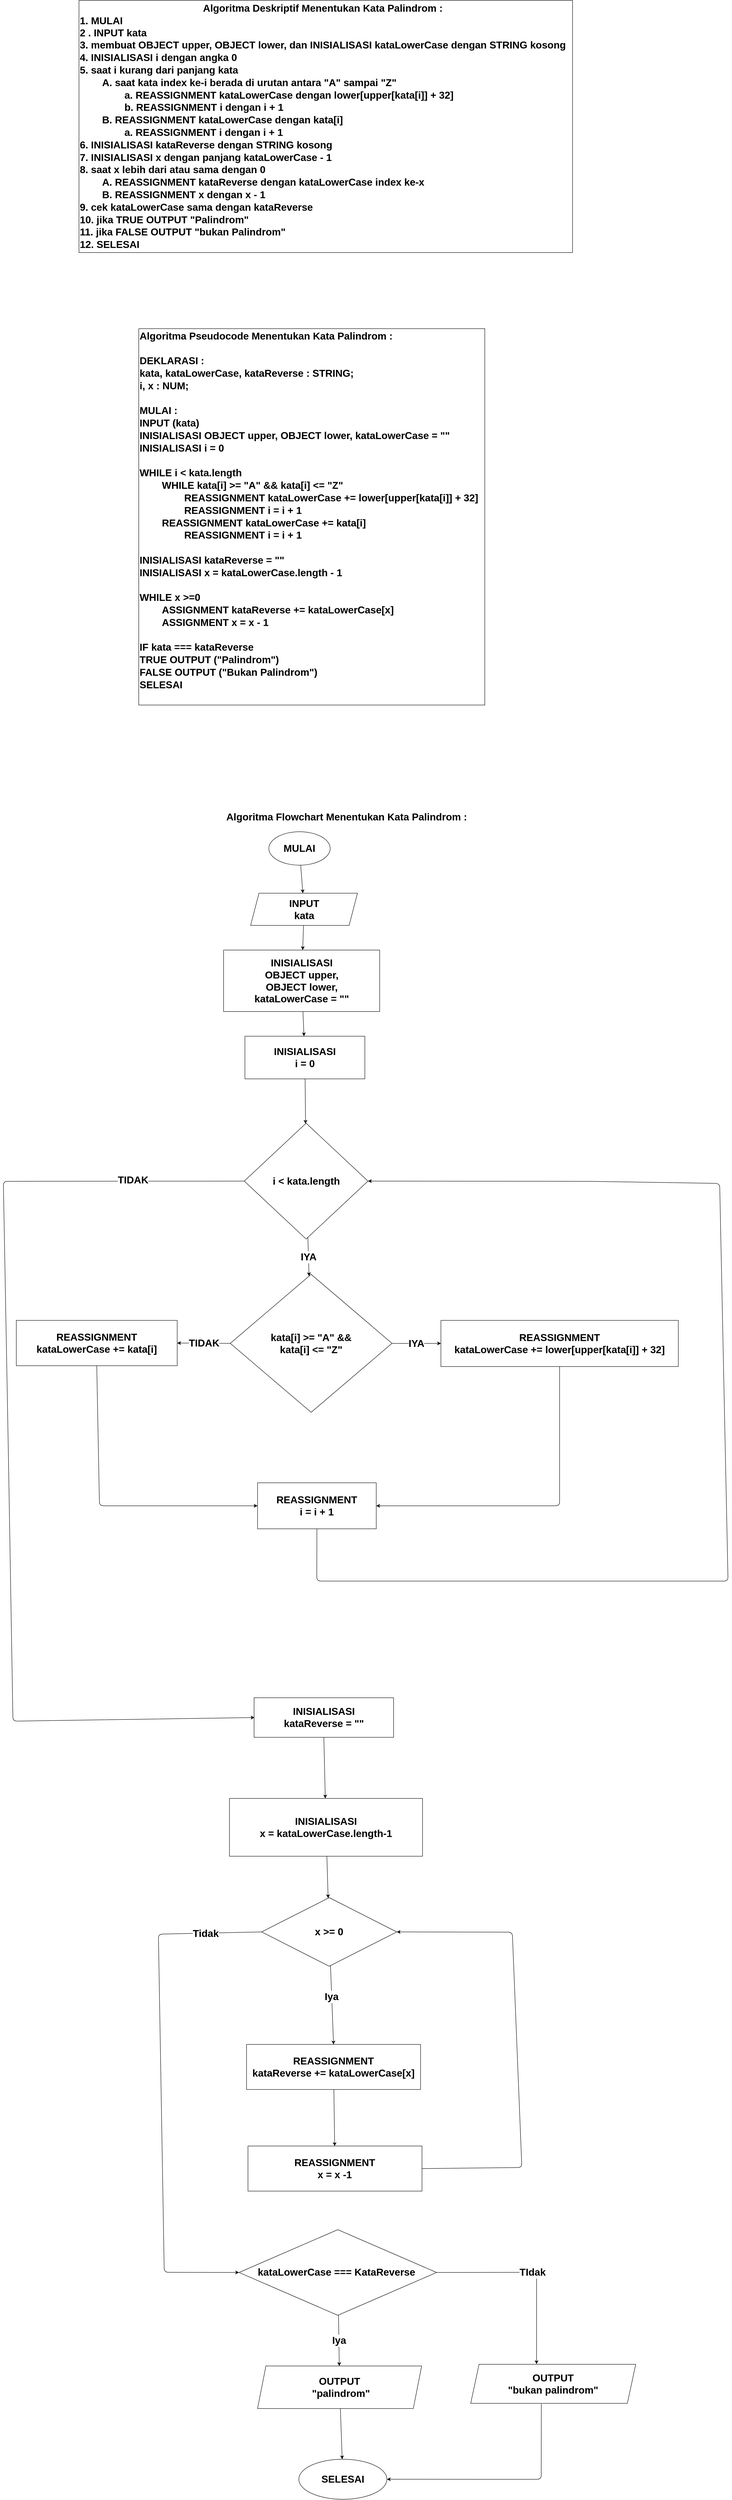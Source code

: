 <mxfile>
    <diagram id="5AIU2sZw3UCtWIpm7gQh" name="Palindrom">
        <mxGraphModel dx="5088" dy="-12" grid="0" gridSize="10" guides="1" tooltips="1" connect="1" arrows="1" fold="1" page="1" pageScale="1" pageWidth="850" pageHeight="1100" math="0" shadow="0">
            <root>
                <mxCell id="0"/>
                <mxCell id="1" parent="0"/>
                <mxCell id="2" value="&lt;div style=&quot;text-align: center; font-size: 24px;&quot;&gt;&lt;span style=&quot;font-family: Helvetica; background-color: initial; font-size: 24px;&quot;&gt;&lt;font style=&quot;font-size: 24px;&quot;&gt;Algoritma Deskriptif Menentukan Kata Palindrom :&lt;/font&gt;&lt;/span&gt;&lt;/div&gt;&lt;font style=&quot;font-size: 24px;&quot;&gt;&lt;span style=&quot;font-size: 24px;&quot;&gt;&lt;font style=&quot;font-size: 24px;&quot; face=&quot;Helvetica&quot;&gt;&lt;div style=&quot;font-size: 24px;&quot;&gt;&lt;span style=&quot;background-color: initial; font-size: 24px;&quot;&gt;1. &lt;font style=&quot;font-size: 24px;&quot;&gt;MULAI&lt;/font&gt;&lt;/span&gt;&lt;/div&gt;&lt;/font&gt;&lt;font style=&quot;font-size: 24px;&quot; face=&quot;Helvetica&quot;&gt;2 . INPUT kata&lt;br&gt;&lt;/font&gt;&lt;/span&gt;&lt;/font&gt;&lt;font style=&quot;font-size: 24px;&quot; face=&quot;Helvetica&quot;&gt;3. membuat OBJECT upper, OBJECT lower, dan INISIALISASI kataLowerCase dengan STRING kosong&lt;br&gt;4. INISIALISASI i dengan angka 0&lt;br&gt;5. saat i kurang dari panjang kata&lt;br&gt;&lt;span style=&quot;&quot;&gt;&#9;&lt;/span&gt;&lt;span style=&quot;white-space: pre;&quot;&gt;&#9;&lt;/span&gt;A. saat kata index ke-i berada di urutan antara &quot;A&quot; sampai &quot;Z&quot;&lt;br&gt;&lt;span style=&quot;&quot;&gt;&#9;&lt;/span&gt;&lt;span style=&quot;&quot;&gt;&#9;&lt;/span&gt;&lt;span style=&quot;white-space: pre;&quot;&gt;&#9;&lt;/span&gt;&lt;span style=&quot;white-space: pre;&quot;&gt;&#9;&lt;/span&gt;a. REASSIGNMENT kataLowerCase dengan lower[upper[kata[i]] + 32]&lt;br&gt;&lt;span style=&quot;&quot;&gt;&#9;&lt;/span&gt;&lt;span style=&quot;&quot;&gt;&#9;&lt;/span&gt;&lt;span style=&quot;white-space: pre;&quot;&gt;&#9;&lt;/span&gt;&lt;span style=&quot;white-space: pre;&quot;&gt;&#9;&lt;/span&gt;b. REASSIGNMENT i dengan i + 1&lt;br&gt;&lt;span style=&quot;&quot;&gt;&#9;&lt;/span&gt;&lt;span style=&quot;white-space: pre;&quot;&gt;&#9;&lt;/span&gt;B. REASSIGNMENT kataLowerCase dengan kata[i]&lt;br&gt;&lt;span style=&quot;&quot;&gt;&#9;&lt;/span&gt;&lt;span style=&quot;&quot;&gt;&#9;&lt;/span&gt;&lt;span style=&quot;white-space: pre;&quot;&gt;&#9;&lt;/span&gt;&lt;span style=&quot;white-space: pre;&quot;&gt;&#9;&lt;/span&gt;a. REASSIGNMENT i dengan i + 1&lt;br&gt;6. INISIALISASI kataReverse dengan STRING kosong&lt;br&gt;7. INISIALISASI x dengan panjang kataLowerCase - 1&lt;br&gt;8. saat x lebih dari atau sama dengan 0&lt;br&gt;&lt;span style=&quot;white-space: pre;&quot;&gt;&#9;&lt;/span&gt;A. REASSIGNMENT kataReverse dengan kataLowerCase index ke-x&lt;br&gt;&lt;span style=&quot;white-space: pre;&quot;&gt;&#9;&lt;/span&gt;B. REASSIGNMENT x dengan x - 1&lt;br&gt;9. cek kataLowerCase sama dengan kataReverse&lt;br&gt;10. jika TRUE OUTPUT &quot;Palindrom&quot;&lt;br&gt;11. jika FALSE OUTPUT &quot;bukan Palindrom&quot;&lt;br&gt;12. SELESAI&lt;br style=&quot;font-size: 24px;&quot;&gt;&lt;/font&gt;" style="text;html=1;align=left;verticalAlign=middle;resizable=0;points=[];autosize=1;strokeColor=default;fillColor=none;fontSize=24;fontFamily=Architects Daughter;hachureGap=4;fontSource=https%3A%2F%2Ffonts.googleapis.com%2Fcss%3Ffamily%3DArchitects%2BDaughter;fontStyle=1" parent="1" vertex="1">
                    <mxGeometry x="422" y="2443" width="1181" height="603" as="geometry"/>
                </mxCell>
                <mxCell id="4" value="&lt;font style=&quot;font-size: 24px;&quot;&gt;&lt;span style=&quot;font-size: 24px;&quot;&gt;&lt;font style=&quot;font-size: 24px;&quot; face=&quot;Helvetica&quot;&gt;Algoritma Pseudocode Menentukan Kata Palindrom :&lt;br style=&quot;font-size: 24px;&quot;&gt;&lt;br style=&quot;font-size: 24px;&quot;&gt;DEKLARASI :&lt;br style=&quot;font-size: 24px;&quot;&gt;&#9;kata, kataLowerCase, kataReverse : STRING;&lt;br style=&quot;font-size: 24px;&quot;&gt;i, x : NUM;&lt;br style=&quot;font-size: 24px;&quot;&gt;&lt;br style=&quot;font-size: 24px;&quot;&gt;MULAI :&lt;br style=&quot;font-size: 24px;&quot;&gt;&#9;&lt;span style=&quot;font-size: 24px;&quot;&gt;&#9;&lt;/span&gt;INPUT (kata)&lt;br&gt;&lt;span style=&quot;&quot;&gt;&#9;&lt;/span&gt;INISIALISASI OBJECT upper, OBJECT lower, kataLowerCase = &quot;&quot;&lt;br&gt;&lt;span style=&quot;&quot;&gt;&#9;&lt;/span&gt;INISIALISASI i = 0&lt;br&gt;&lt;br&gt;&lt;span style=&quot;&quot;&gt;&#9;&lt;/span&gt;WHILE i &amp;lt; kata.length&lt;br&gt;&lt;span style=&quot;&quot;&gt;&#9;&lt;/span&gt;&lt;span style=&quot;&quot;&gt;&#9;&lt;/span&gt;&lt;span style=&quot;white-space: pre;&quot;&gt;&#9;&lt;/span&gt;WHILE kata[i] &amp;gt;= &quot;A&quot; &amp;amp;&amp;amp; kata[i] &amp;lt;= &quot;Z&quot;&lt;br&gt;&lt;span style=&quot;&quot;&gt;&#9;&lt;/span&gt;&lt;span style=&quot;&quot;&gt;&#9;&lt;/span&gt;&lt;span style=&quot;&quot;&gt;&#9;&lt;/span&gt;&lt;span style=&quot;white-space: pre;&quot;&gt;&#9;&lt;/span&gt;&lt;span style=&quot;white-space: pre;&quot;&gt;&#9;&lt;/span&gt;REASSIGNMENT kataLowerCase += lower[upper[kata[i]] + 32]&lt;br&gt;&lt;span style=&quot;&quot;&gt;&#9;&lt;/span&gt;&lt;span style=&quot;&quot;&gt;&#9;&lt;/span&gt;&lt;span style=&quot;&quot;&gt;&#9;&lt;/span&gt;&lt;span style=&quot;white-space: pre;&quot;&gt;&#9;&lt;/span&gt;&lt;span style=&quot;white-space: pre;&quot;&gt;&#9;&lt;/span&gt;REASSIGNMENT i = i + 1&lt;br&gt;&lt;span style=&quot;&quot;&gt;&#9;&lt;/span&gt;&lt;span style=&quot;&quot;&gt;&#9;&lt;/span&gt;&lt;span style=&quot;white-space: pre;&quot;&gt;&#9;&lt;/span&gt;REASSIGNMENT kataLowerCase += kata[i]&lt;br&gt;&lt;span style=&quot;white-space: pre;&quot;&gt;&#9;&lt;/span&gt;&lt;span style=&quot;white-space: pre;&quot;&gt;&#9;&lt;/span&gt;REASSIGNMENT i = i + 1&lt;br&gt;&lt;br style=&quot;font-size: 24px;&quot;&gt;&lt;span style=&quot;font-size: 24px;&quot;&gt;&#9;&lt;/span&gt;INISIALISASI kataReverse = &quot;&quot;&lt;br style=&quot;font-size: 24px;&quot;&gt;&lt;span style=&quot;font-size: 24px;&quot;&gt;&#9;&lt;/span&gt;INISIALISASI x = kataLowerCase.length - 1&lt;br style=&quot;font-size: 24px;&quot;&gt;&lt;br style=&quot;font-size: 24px;&quot;&gt;&#9;&lt;span style=&quot;font-size: 24px;&quot;&gt;&#9;&lt;/span&gt;WHILE&amp;nbsp;x &amp;gt;=0&lt;br style=&quot;font-size: 24px;&quot;&gt;&lt;/font&gt;&lt;span style=&quot;font-family: Helvetica; font-size: 24px;&quot;&gt;&lt;span style=&quot;white-space: pre;&quot;&gt;&#9;&lt;/span&gt;ASSIGNMENT kataReverse +=&amp;nbsp;&lt;/span&gt;&lt;/span&gt;&lt;span style=&quot;font-family: Helvetica;&quot;&gt;kataLowerCase&lt;/span&gt;&lt;span style=&quot;font-size: 24px;&quot;&gt;&lt;span style=&quot;font-family: Helvetica; font-size: 24px;&quot;&gt;[x]&lt;br&gt;&lt;/span&gt;&lt;span style=&quot;font-family: Helvetica; font-size: 24px;&quot;&gt;&lt;span style=&quot;white-space: pre;&quot;&gt;&#9;&lt;/span&gt;ASSIGNMENT x = x - 1&lt;br style=&quot;font-size: 24px;&quot;&gt;&lt;/span&gt;&lt;/span&gt;&lt;/font&gt;&lt;font style=&quot;font-size: 24px;&quot; face=&quot;Helvetica&quot;&gt;&lt;font style=&quot;font-size: 24px;&quot;&gt;&lt;span style=&quot;font-size: 24px;&quot;&gt;&lt;br style=&quot;font-size: 24px;&quot;&gt;&lt;span style=&quot;font-size: 24px;&quot;&gt;&#9;&lt;/span&gt;IF kata === kataReverse&lt;br style=&quot;font-size: 24px;&quot;&gt;&lt;span style=&quot;font-size: 24px;&quot;&gt;&#9;&lt;/span&gt;TRUE&amp;nbsp;OUTPUT (&quot;Palindrom&quot;)&lt;br style=&quot;font-size: 24px;&quot;&gt;&lt;span style=&quot;font-size: 24px;&quot;&gt;&#9;&lt;/span&gt;FALSE OUTPUT (&quot;Bukan Palindrom&quot;)&lt;br style=&quot;font-size: 24px;&quot;&gt;SELESAI&lt;br style=&quot;font-size: 24px;&quot;&gt;&lt;/span&gt;&lt;/font&gt;&lt;span style=&quot;font-size: 24px;&quot;&gt;&#9;&lt;/span&gt;&lt;br style=&quot;font-size: 24px;&quot;&gt;&lt;/font&gt;" style="text;html=1;align=left;verticalAlign=middle;resizable=0;points=[];autosize=1;strokeColor=default;fillColor=none;fontSize=24;fontFamily=Architects Daughter;hachureGap=4;fontSource=https%3A%2F%2Ffonts.googleapis.com%2Fcss%3Ffamily%3DArchitects%2BDaughter;fontStyle=1" parent="1" vertex="1">
                    <mxGeometry x="565" y="3228" width="828" height="900" as="geometry"/>
                </mxCell>
                <mxCell id="97" value="" style="group" vertex="1" connectable="0" parent="1">
                    <mxGeometry x="241" y="4375" width="1734" height="4043.82" as="geometry"/>
                </mxCell>
                <mxCell id="5" value="&lt;span style=&quot;font-size: 24px;&quot;&gt;Algoritma Flowchart Menentukan Kata Palindrom :&lt;/span&gt;" style="text;html=1;align=center;verticalAlign=middle;resizable=0;points=[];autosize=1;strokeColor=none;fillColor=none;fontSize=24;fontFamily=Helvetica;hachureGap=4;fontSource=https%3A%2F%2Ffonts.googleapis.com%2Fcss%3Ffamily%3DArchitects%2BDaughter;fontStyle=1;container=0;" parent="97" vertex="1">
                    <mxGeometry x="524.27" width="594" height="41" as="geometry"/>
                </mxCell>
                <mxCell id="6" value="MULAI" style="ellipse;whiteSpace=wrap;html=1;hachureGap=4;fontFamily=Helvetica;fontSize=24;strokeColor=default;fontStyle=1;container=0;" parent="97" vertex="1">
                    <mxGeometry x="635.294" y="56" width="146.821" height="80" as="geometry"/>
                </mxCell>
                <mxCell id="10" value="INPUT&lt;br&gt;kata" style="shape=parallelogram;perimeter=parallelogramPerimeter;whiteSpace=wrap;html=1;fixedSize=1;hachureGap=4;fontFamily=Helvetica;fontSize=24;strokeColor=default;fontStyle=1;container=0;" parent="97" vertex="1">
                    <mxGeometry x="591.656" y="203" width="255.714" height="77" as="geometry"/>
                </mxCell>
                <mxCell id="38" value="" style="edgeStyle=none;hachureGap=4;html=1;fontFamily=Helvetica;fontSize=24;fontStyle=1" parent="97" source="6" target="10" edge="1">
                    <mxGeometry relative="1" as="geometry"/>
                </mxCell>
                <mxCell id="75" value="INISIALISASI&lt;br style=&quot;font-size: 24px;&quot;&gt;OBJECT upper,&lt;br style=&quot;font-size: 24px;&quot;&gt;OBJECT lower,&lt;br style=&quot;font-size: 24px;&quot;&gt;kataLowerCase&amp;nbsp;= &quot;&quot;" style="rounded=0;whiteSpace=wrap;html=1;fontSize=24;fontStyle=1;container=0;" vertex="1" parent="97">
                    <mxGeometry x="527" y="339" width="373.5" height="147" as="geometry"/>
                </mxCell>
                <mxCell id="78" value="" style="edgeStyle=none;html=1;fontSize=24;fontStyle=1" edge="1" parent="97" source="10" target="75">
                    <mxGeometry relative="1" as="geometry"/>
                </mxCell>
                <mxCell id="76" value="INISIALISASI&lt;br style=&quot;font-size: 24px;&quot;&gt;i = 0" style="rounded=0;whiteSpace=wrap;html=1;fontSize=24;fontStyle=1;container=0;" vertex="1" parent="97">
                    <mxGeometry x="578.03" y="545" width="287" height="102" as="geometry"/>
                </mxCell>
                <mxCell id="79" value="" style="edgeStyle=none;html=1;fontSize=24;fontStyle=1" edge="1" parent="97" source="75" target="76">
                    <mxGeometry relative="1" as="geometry"/>
                </mxCell>
                <mxCell id="80" value="i &amp;lt; kata.length" style="rhombus;whiteSpace=wrap;html=1;fontSize=24;fontStyle=1;container=0;" vertex="1" parent="97">
                    <mxGeometry x="576.5" y="753" width="295.97" height="277" as="geometry"/>
                </mxCell>
                <mxCell id="81" value="" style="edgeStyle=none;html=1;fontSize=24;fontStyle=1" edge="1" parent="97" source="76" target="80">
                    <mxGeometry relative="1" as="geometry"/>
                </mxCell>
                <mxCell id="82" value="kata[i] &amp;gt;= &quot;A&quot; &amp;amp;&amp;amp;&lt;br&gt;kata[i] &amp;lt;= &quot;Z&quot;" style="rhombus;whiteSpace=wrap;html=1;fontSize=24;fontStyle=1;container=0;" vertex="1" parent="97">
                    <mxGeometry x="543" y="1114.5" width="386.97" height="330" as="geometry"/>
                </mxCell>
                <mxCell id="83" value="IYA" style="edgeStyle=none;html=1;fontSize=24;fontStyle=1" edge="1" parent="97" source="80" target="82">
                    <mxGeometry relative="1" as="geometry"/>
                </mxCell>
                <mxCell id="84" value="REASSIGNMENT&lt;br style=&quot;font-size: 24px;&quot;&gt;kataLowerCase += lower[upper[kata[i]] + 32]" style="rounded=0;whiteSpace=wrap;html=1;fontSize=24;fontStyle=1;container=0;" vertex="1" parent="97">
                    <mxGeometry x="1047" y="1224.5" width="568" height="110.5" as="geometry"/>
                </mxCell>
                <mxCell id="85" value="IYA" style="edgeStyle=none;html=1;fontSize=24;fontStyle=1" edge="1" parent="97" source="82" target="84">
                    <mxGeometry relative="1" as="geometry"/>
                </mxCell>
                <mxCell id="86" value="REASSIGNMENT&lt;br style=&quot;font-size: 24px;&quot;&gt;kataLowerCase&amp;nbsp;+= kata[i]" style="rounded=0;whiteSpace=wrap;html=1;fontSize=24;fontStyle=1;container=0;" vertex="1" parent="97">
                    <mxGeometry x="31" y="1224.5" width="385" height="108.5" as="geometry"/>
                </mxCell>
                <mxCell id="87" value="TIDAK" style="edgeStyle=none;html=1;exitX=0;exitY=0.5;exitDx=0;exitDy=0;entryX=1;entryY=0.5;entryDx=0;entryDy=0;fontSize=24;fontStyle=1" edge="1" parent="97" source="82" target="86">
                    <mxGeometry relative="1" as="geometry">
                        <mxPoint x="402.818" y="1273.727" as="targetPoint"/>
                    </mxGeometry>
                </mxCell>
                <mxCell id="91" style="edgeStyle=none;html=1;exitX=0.5;exitY=1;exitDx=0;exitDy=0;entryX=1;entryY=0.5;entryDx=0;entryDy=0;fontSize=24;fontStyle=1" edge="1" parent="97" source="88" target="80">
                    <mxGeometry relative="1" as="geometry">
                        <Array as="points">
                            <mxPoint x="750" y="1848"/>
                            <mxPoint x="1734" y="1848"/>
                            <mxPoint x="1714" y="897"/>
                            <mxPoint x="1396" y="892"/>
                        </Array>
                    </mxGeometry>
                </mxCell>
                <mxCell id="88" value="REASSIGNMENT&lt;br style=&quot;font-size: 24px;&quot;&gt;i = i + 1" style="rounded=0;whiteSpace=wrap;html=1;fontSize=24;fontStyle=1;container=0;" vertex="1" parent="97">
                    <mxGeometry x="608.28" y="1613" width="284" height="110" as="geometry"/>
                </mxCell>
                <mxCell id="90" style="edgeStyle=none;html=1;exitX=0.5;exitY=1;exitDx=0;exitDy=0;entryX=1;entryY=0.5;entryDx=0;entryDy=0;fontSize=24;fontStyle=1" edge="1" parent="97" source="84" target="88">
                    <mxGeometry relative="1" as="geometry">
                        <Array as="points">
                            <mxPoint x="1331" y="1668"/>
                        </Array>
                    </mxGeometry>
                </mxCell>
                <mxCell id="89" style="edgeStyle=none;html=1;exitX=0.5;exitY=1;exitDx=0;exitDy=0;entryX=0;entryY=0.5;entryDx=0;entryDy=0;fontSize=24;fontStyle=1" edge="1" parent="97" source="86" target="88">
                    <mxGeometry relative="1" as="geometry">
                        <Array as="points">
                            <mxPoint x="230" y="1668"/>
                        </Array>
                    </mxGeometry>
                </mxCell>
                <mxCell id="11" value="INISIALISASI&lt;br style=&quot;font-size: 24px;&quot;&gt;x = kataLowerCase.length-1" style="rounded=0;whiteSpace=wrap;html=1;hachureGap=4;fontFamily=Helvetica;fontSize=24;strokeColor=default;fontStyle=1;container=0;" parent="97" vertex="1">
                    <mxGeometry x="541" y="2367.74" width="462" height="138.26" as="geometry"/>
                </mxCell>
                <mxCell id="12" value="x &amp;gt;= 0" style="rhombus;whiteSpace=wrap;html=1;hachureGap=4;fontFamily=Helvetica;fontSize=24;strokeColor=default;fontStyle=1;container=0;" parent="97" vertex="1">
                    <mxGeometry x="618.002" y="2605.002" width="323.276" height="164.084" as="geometry"/>
                </mxCell>
                <mxCell id="23" value="" style="edgeStyle=none;hachureGap=4;html=1;fontFamily=Helvetica;fontSize=24;strokeColor=default;fontStyle=1" parent="97" source="11" target="12" edge="1">
                    <mxGeometry relative="1" as="geometry"/>
                </mxCell>
                <mxCell id="13" value="REASSIGNMENT&lt;br style=&quot;font-size: 24px;&quot;&gt;kataReverse += kataLowerCase[x]" style="rounded=0;whiteSpace=wrap;html=1;hachureGap=4;fontFamily=Helvetica;fontSize=24;strokeColor=default;fontStyle=1;container=0;" parent="97" vertex="1">
                    <mxGeometry x="581.904" y="2955.997" width="416.394" height="107.793" as="geometry"/>
                </mxCell>
                <mxCell id="36" value="" style="edgeStyle=none;hachureGap=4;html=1;fontFamily=Helvetica;fontSize=24;entryX=0.5;entryY=0;entryDx=0;entryDy=0;fontStyle=1" parent="97" source="12" target="13" edge="1">
                    <mxGeometry relative="1" as="geometry">
                        <mxPoint x="787.238" y="2849.211" as="targetPoint"/>
                    </mxGeometry>
                </mxCell>
                <mxCell id="41" value="Iya" style="edgeLabel;html=1;align=center;verticalAlign=middle;resizable=0;points=[];fontSize=24;fontFamily=Helvetica;fontStyle=1;container=0;" parent="36" vertex="1" connectable="0">
                    <mxGeometry x="-0.218" y="-1" relative="1" as="geometry">
                        <mxPoint as="offset"/>
                    </mxGeometry>
                </mxCell>
                <mxCell id="15" style="edgeStyle=none;hachureGap=4;html=1;entryX=1;entryY=0.5;entryDx=0;entryDy=0;fontFamily=Helvetica;fontSize=24;exitX=1;exitY=0.5;exitDx=0;exitDy=0;strokeColor=default;fontStyle=1" parent="97" source="14" target="12" edge="1">
                    <mxGeometry relative="1" as="geometry">
                        <Array as="points">
                            <mxPoint x="1240.683" y="3250.44"/>
                            <mxPoint x="1217.843" y="2687.522"/>
                        </Array>
                    </mxGeometry>
                </mxCell>
                <mxCell id="14" value="REASSIGNMENT&lt;br style=&quot;font-size: 24px;&quot;&gt;x = x -1" style="rounded=0;whiteSpace=wrap;html=1;hachureGap=4;fontFamily=Helvetica;fontSize=24;strokeColor=default;fontStyle=1;container=0;" parent="97" vertex="1">
                    <mxGeometry x="585.351" y="3199.003" width="416.394" height="107.793" as="geometry"/>
                </mxCell>
                <mxCell id="17" value="" style="edgeStyle=none;hachureGap=4;html=1;fontFamily=Helvetica;fontSize=24;strokeColor=default;fontStyle=1" parent="97" source="13" target="14" edge="1">
                    <mxGeometry relative="1" as="geometry"/>
                </mxCell>
                <mxCell id="24" value="kataLowerCase&amp;nbsp;=== KataReverse&amp;nbsp;" style="rhombus;whiteSpace=wrap;html=1;hachureGap=4;fontFamily=Helvetica;fontSize=24;strokeColor=default;fontStyle=1;container=0;" parent="97" vertex="1">
                    <mxGeometry x="564.003" y="3399.004" width="472.616" height="204.806" as="geometry"/>
                </mxCell>
                <mxCell id="25" style="edgeStyle=none;hachureGap=4;html=1;exitX=0;exitY=0.5;exitDx=0;exitDy=0;entryX=0;entryY=0.5;entryDx=0;entryDy=0;fontFamily=Helvetica;fontSize=24;strokeColor=default;fontStyle=1" parent="97" source="12" target="24" edge="1">
                    <mxGeometry relative="1" as="geometry">
                        <Array as="points">
                            <mxPoint x="371" y="2692.313"/>
                            <mxPoint x="385" y="3501"/>
                        </Array>
                    </mxGeometry>
                </mxCell>
                <mxCell id="35" value="&lt;font face=&quot;Helvetica&quot; style=&quot;font-size: 24px;&quot;&gt;Tidak&lt;/font&gt;" style="edgeLabel;html=1;align=center;verticalAlign=middle;resizable=0;points=[];fontSize=24;fontFamily=Architects Daughter;fontStyle=1;container=0;" parent="25" vertex="1" connectable="0">
                    <mxGeometry x="-0.783" y="1" relative="1" as="geometry">
                        <mxPoint as="offset"/>
                    </mxGeometry>
                </mxCell>
                <mxCell id="26" value="OUTPUT&lt;br style=&quot;font-size: 24px;&quot;&gt;&amp;nbsp;&quot;palindrom&quot;" style="shape=parallelogram;perimeter=parallelogramPerimeter;whiteSpace=wrap;html=1;fixedSize=1;hachureGap=4;fontFamily=Helvetica;fontSize=24;strokeColor=default;fontStyle=1;container=0;" parent="97" vertex="1">
                    <mxGeometry x="608.276" y="3725.003" width="392.675" height="101.804" as="geometry"/>
                </mxCell>
                <mxCell id="27" value="Iya" style="edgeStyle=none;hachureGap=4;html=1;fontFamily=Helvetica;fontSize=24;strokeColor=default;fontStyle=1" parent="97" source="24" target="26" edge="1">
                    <mxGeometry relative="1" as="geometry"/>
                </mxCell>
                <mxCell id="28" value="OUTPUT&lt;br style=&quot;font-size: 24px;&quot;&gt;&quot;bukan palindrom&quot;" style="shape=parallelogram;perimeter=parallelogramPerimeter;whiteSpace=wrap;html=1;fixedSize=1;hachureGap=4;fontFamily=Helvetica;fontSize=24;strokeColor=default;fontStyle=1;container=0;" parent="97" vertex="1">
                    <mxGeometry x="1118.271" y="3721.0" width="394.849" height="93.42" as="geometry"/>
                </mxCell>
                <mxCell id="29" value="TIdak" style="edgeStyle=none;hachureGap=4;html=1;fontFamily=Helvetica;fontSize=24;exitX=1;exitY=0.5;exitDx=0;exitDy=0;strokeColor=default;entryX=0.399;entryY=-0.005;entryDx=0;entryDy=0;entryPerimeter=0;fontStyle=1" parent="97" source="24" target="28" edge="1">
                    <mxGeometry relative="1" as="geometry">
                        <Array as="points">
                            <mxPoint x="1276" y="3501"/>
                        </Array>
                        <mxPoint x="1251.225" y="3706.762" as="targetPoint"/>
                    </mxGeometry>
                </mxCell>
                <mxCell id="30" value="SELESAI" style="ellipse;whiteSpace=wrap;html=1;hachureGap=4;fontFamily=Helvetica;fontSize=24;strokeColor=default;fontStyle=1;container=0;" parent="97" vertex="1">
                    <mxGeometry x="707.004" y="3948.004" width="210.832" height="95.816" as="geometry"/>
                </mxCell>
                <mxCell id="32" value="" style="edgeStyle=none;hachureGap=4;html=1;fontFamily=Helvetica;fontSize=24;strokeColor=default;fontStyle=1" parent="97" source="26" target="30" edge="1">
                    <mxGeometry relative="1" as="geometry"/>
                </mxCell>
                <mxCell id="33" style="edgeStyle=none;hachureGap=4;html=1;entryX=1;entryY=0.5;entryDx=0;entryDy=0;fontFamily=Helvetica;fontSize=24;strokeColor=default;exitX=0.428;exitY=1.013;exitDx=0;exitDy=0;exitPerimeter=0;fontStyle=1" parent="97" source="28" target="30" edge="1">
                    <mxGeometry relative="1" as="geometry">
                        <Array as="points">
                            <mxPoint x="1287" y="3996"/>
                        </Array>
                    </mxGeometry>
                </mxCell>
                <mxCell id="74" style="edgeStyle=none;hachureGap=4;html=1;exitX=0.5;exitY=1;exitDx=0;exitDy=0;fontFamily=Architects Daughter;fontSource=https%3A%2F%2Ffonts.googleapis.com%2Fcss%3Ffamily%3DArchitects%2BDaughter;fontSize=24;fontStyle=1" parent="97" source="72" target="11" edge="1">
                    <mxGeometry relative="1" as="geometry"/>
                </mxCell>
                <mxCell id="72" value="INISIALISASI&lt;br style=&quot;font-size: 24px;&quot;&gt;kataReverse = &quot;&quot;" style="rounded=0;whiteSpace=wrap;html=1;hachureGap=4;fontFamily=Helvetica;fontSize=24;strokeColor=default;fontStyle=1;container=0;" parent="97" vertex="1">
                    <mxGeometry x="599.964" y="2127" width="333.818" height="94.618" as="geometry"/>
                </mxCell>
                <mxCell id="93" style="edgeStyle=none;html=1;exitX=0;exitY=0.5;exitDx=0;exitDy=0;entryX=0.003;entryY=0.5;entryDx=0;entryDy=0;entryPerimeter=0;fontSize=24;fontStyle=1" edge="1" parent="97" source="80" target="72">
                    <mxGeometry relative="1" as="geometry">
                        <mxPoint x="522" y="2187" as="targetPoint"/>
                        <Array as="points">
                            <mxPoint y="892"/>
                            <mxPoint x="12" y="1541"/>
                            <mxPoint x="23" y="2183"/>
                        </Array>
                    </mxGeometry>
                </mxCell>
                <mxCell id="94" value="TIDAK" style="edgeLabel;html=1;align=center;verticalAlign=middle;resizable=0;points=[];fontSize=24;fontStyle=1;container=0;" vertex="1" connectable="0" parent="93">
                    <mxGeometry x="-0.782" y="-3" relative="1" as="geometry">
                        <mxPoint as="offset"/>
                    </mxGeometry>
                </mxCell>
            </root>
        </mxGraphModel>
    </diagram>
    <diagram id="BDV7IyLmSjpeVGGIrH9h" name="reverse words">
        <mxGraphModel dx="1590" dy="2884" grid="0" gridSize="10" guides="1" tooltips="1" connect="1" arrows="1" fold="1" page="1" pageScale="1" pageWidth="850" pageHeight="1100" math="0" shadow="0">
            <root>
                <mxCell id="0"/>
                <mxCell id="1" parent="0"/>
                <mxCell id="2Pl_2EvavBKf5KSTd6St-37" value="" style="group;strokeColor=default;fontStyle=1;fontSize=24;rounded=0;glass=0;shadow=0;strokeWidth=1;" parent="1" vertex="1" connectable="0">
                    <mxGeometry x="246" y="-445" width="1254" height="2569" as="geometry"/>
                </mxCell>
                <mxCell id="2Pl_2EvavBKf5KSTd6St-1" value="&lt;font face=&quot;Helvetica&quot; style=&quot;font-size: 24px;&quot;&gt;MULAI&lt;/font&gt;" style="ellipse;whiteSpace=wrap;html=1;hachureGap=4;fontFamily=Architects Daughter;fontSource=https%3A%2F%2Ffonts.googleapis.com%2Fcss%3Ffamily%3DArchitects%2BDaughter;fontSize=24;fontStyle=1" parent="2Pl_2EvavBKf5KSTd6St-37" vertex="1">
                    <mxGeometry x="823.254" y="203.36" width="202.371" height="77.823" as="geometry"/>
                </mxCell>
                <mxCell id="2Pl_2EvavBKf5KSTd6St-2" value="&lt;span style=&quot;border-color: var(--border-color); color: rgb(0, 0, 0); font-family: Helvetica; font-size: 24px; font-style: normal; font-variant-ligatures: normal; font-variant-caps: normal; letter-spacing: normal; orphans: 2; text-align: left; text-indent: 0px; text-transform: none; widows: 2; word-spacing: 0px; -webkit-text-stroke-width: 0px; background-color: rgb(251, 251, 251); text-decoration-thickness: initial; text-decoration-style: initial; text-decoration-color: initial;&quot;&gt;Algoritma Flowchart Reverse Words :&lt;br style=&quot;border-color: var(--border-color); font-size: 24px;&quot;&gt;&lt;/span&gt;" style="text;whiteSpace=wrap;html=1;fontSize=24;fontFamily=Architects Daughter;fontStyle=1;" parent="2Pl_2EvavBKf5KSTd6St-37" vertex="1">
                    <mxGeometry x="512.697" y="22.169" width="510.766" height="45.718" as="geometry"/>
                </mxCell>
                <mxCell id="rdH95LvTlfff1WgvVRj0-1" value="" style="edgeStyle=none;hachureGap=4;html=1;fontFamily=Architects Daughter;fontSource=https%3A%2F%2Ffonts.googleapis.com%2Fcss%3Ffamily%3DArchitects%2BDaughter;fontSize=24;" parent="2Pl_2EvavBKf5KSTd6St-37" source="2Pl_2EvavBKf5KSTd6St-4" target="2Pl_2EvavBKf5KSTd6St-12" edge="1">
                    <mxGeometry relative="1" as="geometry"/>
                </mxCell>
                <mxCell id="2Pl_2EvavBKf5KSTd6St-4" value="INPUT&lt;br&gt;kalimat" style="shape=parallelogram;perimeter=parallelogramPerimeter;whiteSpace=wrap;html=1;fixedSize=1;hachureGap=4;fontFamily=Helvetica;fontSize=24;fontStyle=1" parent="2Pl_2EvavBKf5KSTd6St-37" vertex="1">
                    <mxGeometry x="810.12" y="367.194" width="236.792" height="64.675" as="geometry"/>
                </mxCell>
                <mxCell id="2Pl_2EvavBKf5KSTd6St-7" value="" style="edgeStyle=none;hachureGap=4;html=1;fontFamily=Helvetica;fontSize=24;fontStyle=1" parent="2Pl_2EvavBKf5KSTd6St-37" source="2Pl_2EvavBKf5KSTd6St-1" target="2Pl_2EvavBKf5KSTd6St-4" edge="1">
                    <mxGeometry relative="1" as="geometry"/>
                </mxCell>
                <mxCell id="rdH95LvTlfff1WgvVRj0-3" value="" style="edgeStyle=none;hachureGap=4;html=1;fontFamily=Architects Daughter;fontSource=https%3A%2F%2Ffonts.googleapis.com%2Fcss%3Ffamily%3DArchitects%2BDaughter;fontSize=24;entryX=0.5;entryY=0;entryDx=0;entryDy=0;" parent="2Pl_2EvavBKf5KSTd6St-37" source="2Pl_2EvavBKf5KSTd6St-12" target="rdH95LvTlfff1WgvVRj0-35" edge="1">
                    <mxGeometry relative="1" as="geometry">
                        <mxPoint x="931.802" y="716.573" as="targetPoint"/>
                    </mxGeometry>
                </mxCell>
                <mxCell id="2Pl_2EvavBKf5KSTd6St-12" value="INISIALISASI&lt;br&gt;kalimatReverse = &quot;&quot;,&lt;br&gt;kata = &quot;&quot;" style="rounded=0;whiteSpace=wrap;html=1;hachureGap=4;fontFamily=Helvetica;fontSize=24;fontStyle=1" parent="2Pl_2EvavBKf5KSTd6St-37" vertex="1">
                    <mxGeometry x="787.356" y="535.883" width="282.328" height="80.59" as="geometry"/>
                </mxCell>
                <mxCell id="2Pl_2EvavBKf5KSTd6St-14" value="x &amp;gt;= 0" style="rhombus;whiteSpace=wrap;html=1;hachureGap=4;fontFamily=Helvetica;fontSize=24;fontStyle=1" parent="2Pl_2EvavBKf5KSTd6St-37" vertex="1">
                    <mxGeometry x="809.174" y="1091.062" width="263.939" height="175.106" as="geometry"/>
                </mxCell>
                <mxCell id="2Pl_2EvavBKf5KSTd6St-16" value="REASSIGNMENT&lt;br&gt;kata = kalimat[x] + kata" style="rounded=0;whiteSpace=wrap;html=1;hachureGap=4;fontFamily=Helvetica;fontSize=24;fontStyle=1" parent="2Pl_2EvavBKf5KSTd6St-37" vertex="1">
                    <mxGeometry x="751.401" y="1620.866" width="379.485" height="100.611" as="geometry"/>
                </mxCell>
                <mxCell id="2Pl_2EvavBKf5KSTd6St-20" value="Iya" style="edgeStyle=none;hachureGap=4;html=1;fontFamily=Helvetica;fontSize=24;fontStyle=1" parent="2Pl_2EvavBKf5KSTd6St-37" source="2Pl_2EvavBKf5KSTd6St-18" target="2Pl_2EvavBKf5KSTd6St-16" edge="1">
                    <mxGeometry relative="1" as="geometry"/>
                </mxCell>
                <mxCell id="2Pl_2EvavBKf5KSTd6St-18" value="kalimat[x] != &quot; &quot;" style="rhombus;whiteSpace=wrap;html=1;hachureGap=4;fontFamily=Helvetica;fontSize=24;fontStyle=1" parent="2Pl_2EvavBKf5KSTd6St-37" vertex="1">
                    <mxGeometry x="762.266" y="1354.843" width="341.898" height="172.438" as="geometry"/>
                </mxCell>
                <mxCell id="2Pl_2EvavBKf5KSTd6St-19" value="Iya" style="edgeStyle=none;hachureGap=4;html=1;fontFamily=Helvetica;fontSize=24;fontStyle=1" parent="2Pl_2EvavBKf5KSTd6St-37" source="2Pl_2EvavBKf5KSTd6St-14" target="2Pl_2EvavBKf5KSTd6St-18" edge="1">
                    <mxGeometry relative="1" as="geometry"/>
                </mxCell>
                <mxCell id="2Pl_2EvavBKf5KSTd6St-23" style="edgeStyle=none;hachureGap=4;html=1;entryX=1;entryY=0.5;entryDx=0;entryDy=0;fontFamily=Helvetica;fontSize=24;exitX=1;exitY=0.5;exitDx=0;exitDy=0;fontStyle=1" parent="2Pl_2EvavBKf5KSTd6St-37" source="2Pl_2EvavBKf5KSTd6St-21" target="2Pl_2EvavBKf5KSTd6St-14" edge="1">
                    <mxGeometry relative="1" as="geometry">
                        <Array as="points">
                            <mxPoint x="1171.329" y="1890.064"/>
                            <mxPoint x="1164.001" y="1180.324"/>
                        </Array>
                    </mxGeometry>
                </mxCell>
                <mxCell id="2Pl_2EvavBKf5KSTd6St-21" value="REASSIGNMENT&lt;br&gt;x = x-1" style="rounded=0;whiteSpace=wrap;html=1;hachureGap=4;fontFamily=Helvetica;fontSize=24;fontStyle=1" parent="2Pl_2EvavBKf5KSTd6St-37" vertex="1">
                    <mxGeometry x="809.174" y="1839.994" width="278.388" height="95.606" as="geometry"/>
                </mxCell>
                <mxCell id="2Pl_2EvavBKf5KSTd6St-22" value="" style="edgeStyle=none;hachureGap=4;html=1;fontFamily=Helvetica;fontSize=24;fontStyle=1" parent="2Pl_2EvavBKf5KSTd6St-37" source="2Pl_2EvavBKf5KSTd6St-16" target="2Pl_2EvavBKf5KSTd6St-21" edge="1">
                    <mxGeometry relative="1" as="geometry"/>
                </mxCell>
                <mxCell id="2Pl_2EvavBKf5KSTd6St-24" value="REASSIGNMENT&lt;br&gt;kaliamatReverse += kata + &quot;&amp;nbsp; &quot;" style="rounded=0;whiteSpace=wrap;html=1;hachureGap=4;fontFamily=Helvetica;fontSize=24;fontStyle=1" parent="2Pl_2EvavBKf5KSTd6St-37" vertex="1">
                    <mxGeometry x="152.27" y="1406.744" width="447.443" height="88.173" as="geometry"/>
                </mxCell>
                <mxCell id="2Pl_2EvavBKf5KSTd6St-25" value="" style="edgeStyle=none;hachureGap=4;html=1;fontFamily=Helvetica;fontSize=24;fontStyle=1" parent="2Pl_2EvavBKf5KSTd6St-37" source="2Pl_2EvavBKf5KSTd6St-18" target="2Pl_2EvavBKf5KSTd6St-24" edge="1">
                    <mxGeometry relative="1" as="geometry"/>
                </mxCell>
                <mxCell id="2Pl_2EvavBKf5KSTd6St-26" value="Tidak" style="edgeLabel;html=1;align=center;verticalAlign=middle;resizable=0;points=[];fontSize=24;fontFamily=Helvetica;fontStyle=1;" parent="2Pl_2EvavBKf5KSTd6St-25" vertex="1" connectable="0">
                    <mxGeometry x="-0.234" y="-1" relative="1" as="geometry">
                        <mxPoint as="offset"/>
                    </mxGeometry>
                </mxCell>
                <mxCell id="2Pl_2EvavBKf5KSTd6St-29" style="edgeStyle=none;hachureGap=4;html=1;entryX=0;entryY=0.5;entryDx=0;entryDy=0;fontFamily=Helvetica;fontSize=24;fontStyle=1" parent="2Pl_2EvavBKf5KSTd6St-37" source="2Pl_2EvavBKf5KSTd6St-27" target="2Pl_2EvavBKf5KSTd6St-21" edge="1">
                    <mxGeometry relative="1" as="geometry">
                        <Array as="points">
                            <mxPoint x="375.257" y="1890.064"/>
                        </Array>
                    </mxGeometry>
                </mxCell>
                <mxCell id="2Pl_2EvavBKf5KSTd6St-27" value="REASSIGNMENT&lt;br&gt;kata = &quot;&quot;" style="rounded=0;whiteSpace=wrap;html=1;hachureGap=4;fontFamily=Helvetica;fontSize=24;fontStyle=1" parent="2Pl_2EvavBKf5KSTd6St-37" vertex="1">
                    <mxGeometry x="236.333" y="1648.404" width="279.316" height="90.35" as="geometry"/>
                </mxCell>
                <mxCell id="2Pl_2EvavBKf5KSTd6St-28" style="edgeStyle=none;hachureGap=4;html=1;exitX=0.5;exitY=1;exitDx=0;exitDy=0;entryX=0.5;entryY=0;entryDx=0;entryDy=0;fontFamily=Helvetica;fontSize=24;fontStyle=1" parent="2Pl_2EvavBKf5KSTd6St-37" source="2Pl_2EvavBKf5KSTd6St-24" target="2Pl_2EvavBKf5KSTd6St-27" edge="1">
                    <mxGeometry relative="1" as="geometry"/>
                </mxCell>
                <mxCell id="2Pl_2EvavBKf5KSTd6St-30" value="REASSIGNMENT&lt;br&gt;kaliamatReverse += kata&amp;nbsp;" style="rounded=0;whiteSpace=wrap;html=1;hachureGap=4;fontFamily=Helvetica;fontSize=24;fontStyle=1" parent="2Pl_2EvavBKf5KSTd6St-37" vertex="1">
                    <mxGeometry x="774.236" y="2057.703" width="379.935" height="97.97" as="geometry"/>
                </mxCell>
                <mxCell id="2Pl_2EvavBKf5KSTd6St-31" value="OUTPUT&lt;br style=&quot;font-size: 24px;&quot;&gt;kalimatReverse" style="shape=parallelogram;perimeter=parallelogramPerimeter;whiteSpace=wrap;html=1;fixedSize=1;hachureGap=4;fontFamily=Helvetica;fontSize=24;fontStyle=1;strokeWidth=1;" parent="2Pl_2EvavBKf5KSTd6St-37" vertex="1">
                    <mxGeometry x="781.263" y="2264.529" width="377.329" height="82.731" as="geometry"/>
                </mxCell>
                <mxCell id="2Pl_2EvavBKf5KSTd6St-35" style="edgeStyle=none;hachureGap=4;html=1;exitX=0;exitY=0.5;exitDx=0;exitDy=0;entryX=0;entryY=0.5;entryDx=0;entryDy=0;fontFamily=Helvetica;fontSize=24;fontStyle=1" parent="2Pl_2EvavBKf5KSTd6St-37" source="2Pl_2EvavBKf5KSTd6St-14" target="2Pl_2EvavBKf5KSTd6St-30" edge="1">
                    <mxGeometry relative="1" as="geometry">
                        <Array as="points">
                            <mxPoint x="106.792" y="1180.324"/>
                            <mxPoint x="116" y="2107"/>
                        </Array>
                    </mxGeometry>
                </mxCell>
                <mxCell id="2Pl_2EvavBKf5KSTd6St-36" value="Tidak" style="edgeLabel;html=1;align=center;verticalAlign=middle;resizable=0;points=[];fontSize=24;fontFamily=Helvetica;fontStyle=1;" parent="2Pl_2EvavBKf5KSTd6St-35" vertex="1" connectable="0">
                    <mxGeometry x="-0.854" relative="1" as="geometry">
                        <mxPoint x="-1" as="offset"/>
                    </mxGeometry>
                </mxCell>
                <mxCell id="2Pl_2EvavBKf5KSTd6St-32" value="" style="edgeStyle=none;hachureGap=4;html=1;fontFamily=Helvetica;fontSize=24;fontStyle=1" parent="2Pl_2EvavBKf5KSTd6St-37" source="2Pl_2EvavBKf5KSTd6St-30" target="2Pl_2EvavBKf5KSTd6St-31" edge="1">
                    <mxGeometry relative="1" as="geometry"/>
                </mxCell>
                <mxCell id="2Pl_2EvavBKf5KSTd6St-33" value="SELESAI" style="ellipse;whiteSpace=wrap;html=1;hachureGap=4;fontFamily=Helvetica;fontSize=24;fontStyle=1" parent="2Pl_2EvavBKf5KSTd6St-37" vertex="1">
                    <mxGeometry x="863.257" y="2434.996" width="213.348" height="84.908" as="geometry"/>
                </mxCell>
                <mxCell id="2Pl_2EvavBKf5KSTd6St-34" value="" style="edgeStyle=none;hachureGap=4;html=1;fontFamily=Helvetica;fontSize=24;fontStyle=1" parent="2Pl_2EvavBKf5KSTd6St-37" source="2Pl_2EvavBKf5KSTd6St-31" target="2Pl_2EvavBKf5KSTd6St-33" edge="1">
                    <mxGeometry relative="1" as="geometry"/>
                </mxCell>
                <mxCell id="rdH95LvTlfff1WgvVRj0-37" style="edgeStyle=none;hachureGap=4;html=1;exitX=0.5;exitY=1;exitDx=0;exitDy=0;entryX=0.5;entryY=0;entryDx=0;entryDy=0;fontFamily=Architects Daughter;fontSource=https%3A%2F%2Ffonts.googleapis.com%2Fcss%3Ffamily%3DArchitects%2BDaughter;fontSize=24;" parent="2Pl_2EvavBKf5KSTd6St-37" source="rdH95LvTlfff1WgvVRj0-35" target="2Pl_2EvavBKf5KSTd6St-14" edge="1">
                    <mxGeometry relative="1" as="geometry"/>
                </mxCell>
                <mxCell id="rdH95LvTlfff1WgvVRj0-35" value="INISIALISASI&lt;br&gt;x = kalimat.length - 1" style="rounded=0;whiteSpace=wrap;html=1;hachureGap=4;fontFamily=Helvetica;fontSize=24;fontStyle=1" parent="2Pl_2EvavBKf5KSTd6St-37" vertex="1">
                    <mxGeometry x="791.454" y="897.263" width="290.872" height="84.678" as="geometry"/>
                </mxCell>
                <mxCell id="rdH95LvTlfff1WgvVRj0-38" value="&lt;div style=&quot;text-align: center;&quot;&gt;&lt;b style=&quot;font-family: Helvetica; background-color: initial;&quot;&gt;Algoritma Deskriptif Reverse Words :&lt;/b&gt;&lt;/div&gt;&lt;font face=&quot;Helvetica&quot;&gt;&lt;div style=&quot;&quot;&gt;&lt;b style=&quot;background-color: initial;&quot;&gt;1. MULAI&lt;/b&gt;&lt;/div&gt;&lt;b&gt;2. INPUT kalimat&lt;br&gt;3. INISIALISASI kalimatReverse dan kata dengan STRING kosong&lt;br&gt;5. INISIALISASI&amp;nbsp; x dengan panjang kalimat - 1&lt;br&gt;6.&amp;nbsp; saat x lebih atau sama dengan 0&lt;br&gt;&lt;span style=&quot;white-space: pre;&quot;&gt;&#9;&lt;/span&gt;A. saat kalimat index ke-x bukan sebuah karakter spasi&lt;br&gt;&lt;span style=&quot;white-space: pre;&quot;&gt;&#9;&lt;/span&gt;&lt;span style=&quot;white-space: pre;&quot;&gt;&#9;&lt;/span&gt;a. REASSIGNMENT kata dengan kalimat index ke-x + kata&lt;br&gt;&lt;span style=&quot;white-space: pre;&quot;&gt;&#9;&lt;/span&gt;&lt;span style=&quot;white-space: pre;&quot;&gt;&#9;&lt;/span&gt;b. REASSIGNMENT x dengan x - 1&lt;br&gt;&lt;span style=&quot;white-space: pre;&quot;&gt;&#9;&lt;/span&gt;B. REASSIGNMENT kalimatReverse dengan kata ditambah karakter spasi secara KONKATENASI&lt;br&gt;&amp;nbsp;&amp;nbsp;&lt;span style=&quot;white-space: pre;&quot;&gt;&#9;&lt;/span&gt;&lt;span style=&quot;white-space: pre;&quot;&gt;&#9;&lt;/span&gt;a. REASSIGNMENT kata dengan STRING kosong&lt;br&gt;&lt;span style=&quot;white-space: pre;&quot;&gt;&#9;&lt;/span&gt;&lt;span style=&quot;white-space: pre;&quot;&gt;&#9;&lt;/span&gt;b. REASSIGNMENT x dengan x - 1&lt;br&gt;7. REASSIGNMENT kalimatReverse dengan kata secara KONKATENASI&lt;br&gt;8. OUTPUT kalimatReverse&lt;br&gt;9. SELESAI&lt;br&gt;&lt;/b&gt;&lt;/font&gt;" style="text;html=1;align=left;verticalAlign=middle;resizable=0;points=[];autosize=1;strokeColor=default;fillColor=none;fontSize=24;fontFamily=Architects Daughter;hachureGap=4;fontSource=https%3A%2F%2Ffonts.googleapis.com%2Fcss%3Ffamily%3DArchitects%2BDaughter;strokeWidth=1;rounded=0;" parent="1" vertex="1">
                    <mxGeometry x="265" y="-2081" width="1170" height="455" as="geometry"/>
                </mxCell>
                <mxCell id="5Qbi0iYfj35jZi8ULuFI-1" value="&lt;div style=&quot;text-align: center;&quot;&gt;&lt;b style=&quot;font-family: Helvetica; background-color: initial;&quot;&gt;Algoritma Pseudocoe Reverse Words :&lt;/b&gt;&lt;/div&gt;&lt;font face=&quot;Helvetica&quot;&gt;&lt;div style=&quot;&quot;&gt;&lt;/div&gt;&lt;b&gt;&lt;br&gt;DEKLARASI :&lt;br&gt;kalimat, kalimatReverse, kata : STRING;&lt;br&gt;x : NUM;&lt;br&gt;&lt;br&gt;MULAI&lt;br&gt;&lt;span style=&quot;white-space: pre;&quot;&gt;&#9;&lt;/span&gt;INPUT (kalimat)&lt;br&gt;&lt;span style=&quot;white-space: pre;&quot;&gt;&#9;&lt;/span&gt;INISIALISASI kalimatReverse = &quot;&quot;, kata = &quot;&quot;&lt;br&gt;&lt;span style=&quot;white-space: pre;&quot;&gt;&#9;&lt;/span&gt;INISIALISASI x = kalimat.length - 1&lt;br&gt;&lt;span style=&quot;white-space: pre;&quot;&gt;&#9;&lt;/span&gt;&lt;br&gt;&lt;span style=&quot;white-space: pre;&quot;&gt;&#9;&lt;/span&gt;WHILE x &amp;gt;= 0&lt;br&gt;&lt;span style=&quot;white-space: pre;&quot;&gt;&#9;&lt;/span&gt;&lt;span style=&quot;white-space: pre;&quot;&gt;&#9;&lt;/span&gt;WHILE kalimat[x] != &quot; &quot;&lt;br&gt;&lt;span style=&quot;white-space: pre;&quot;&gt;&#9;&lt;/span&gt;&lt;span style=&quot;white-space: pre;&quot;&gt;&#9;&lt;/span&gt;&lt;span style=&quot;white-space: pre;&quot;&gt;&#9;&lt;/span&gt;REASSIGNMENT kata = kalimat[x] + kata&lt;br&gt;&lt;span style=&quot;white-space: pre;&quot;&gt;&#9;&lt;/span&gt;&lt;span style=&quot;white-space: pre;&quot;&gt;&#9;&lt;/span&gt;&lt;span style=&quot;white-space: pre;&quot;&gt;&#9;&lt;/span&gt;REASSIGNMENT x = x - 1&lt;br&gt;&lt;span style=&quot;white-space: pre;&quot;&gt;&#9;&lt;/span&gt;&lt;span style=&quot;white-space: pre;&quot;&gt;&#9;&lt;/span&gt;&lt;br&gt;&lt;span style=&quot;white-space: pre;&quot;&gt;&#9;&lt;/span&gt;&lt;span style=&quot;white-space: pre;&quot;&gt;&#9;&lt;/span&gt;REASSIGNMENT kalimatReverse += kata + &quot; &quot;&lt;br&gt;&lt;span style=&quot;white-space: pre;&quot;&gt;&#9;&lt;/span&gt;&lt;span style=&quot;white-space: pre;&quot;&gt;&#9;&lt;/span&gt;&lt;span style=&quot;white-space: pre;&quot;&gt;&#9;&lt;/span&gt;REASSIGNMENT kata = &quot;&quot;&lt;br&gt;&lt;span style=&quot;white-space: pre;&quot;&gt;&#9;&lt;/span&gt;&lt;span style=&quot;white-space: pre;&quot;&gt;&#9;&lt;/span&gt;&lt;span style=&quot;white-space: pre;&quot;&gt;&#9;&lt;/span&gt;REASSIGNMENT x = x - 1&lt;br&gt;&lt;span style=&quot;white-space: pre;&quot;&gt;&#9;&lt;/span&gt;&lt;br&gt;&lt;span style=&quot;white-space: pre;&quot;&gt;&#9;&lt;/span&gt;REASSIGNMENT kalimatReverse += kata&lt;br&gt;&lt;span style=&quot;white-space: pre;&quot;&gt;&#9;&lt;/span&gt;OUTPUT (kalimatReverse)&lt;br&gt;SELESAI&lt;br&gt;&lt;/b&gt;&lt;/font&gt;" style="text;html=1;align=left;verticalAlign=middle;resizable=0;points=[];autosize=1;strokeColor=default;fillColor=none;fontSize=24;fontFamily=Architects Daughter;hachureGap=4;fontSource=https%3A%2F%2Ffonts.googleapis.com%2Fcss%3Ffamily%3DArchitects%2BDaughter;strokeWidth=1;rounded=0;" parent="1" vertex="1">
                    <mxGeometry x="559" y="-1404" width="647" height="693" as="geometry"/>
                </mxCell>
            </root>
        </mxGraphModel>
    </diagram>
</mxfile>